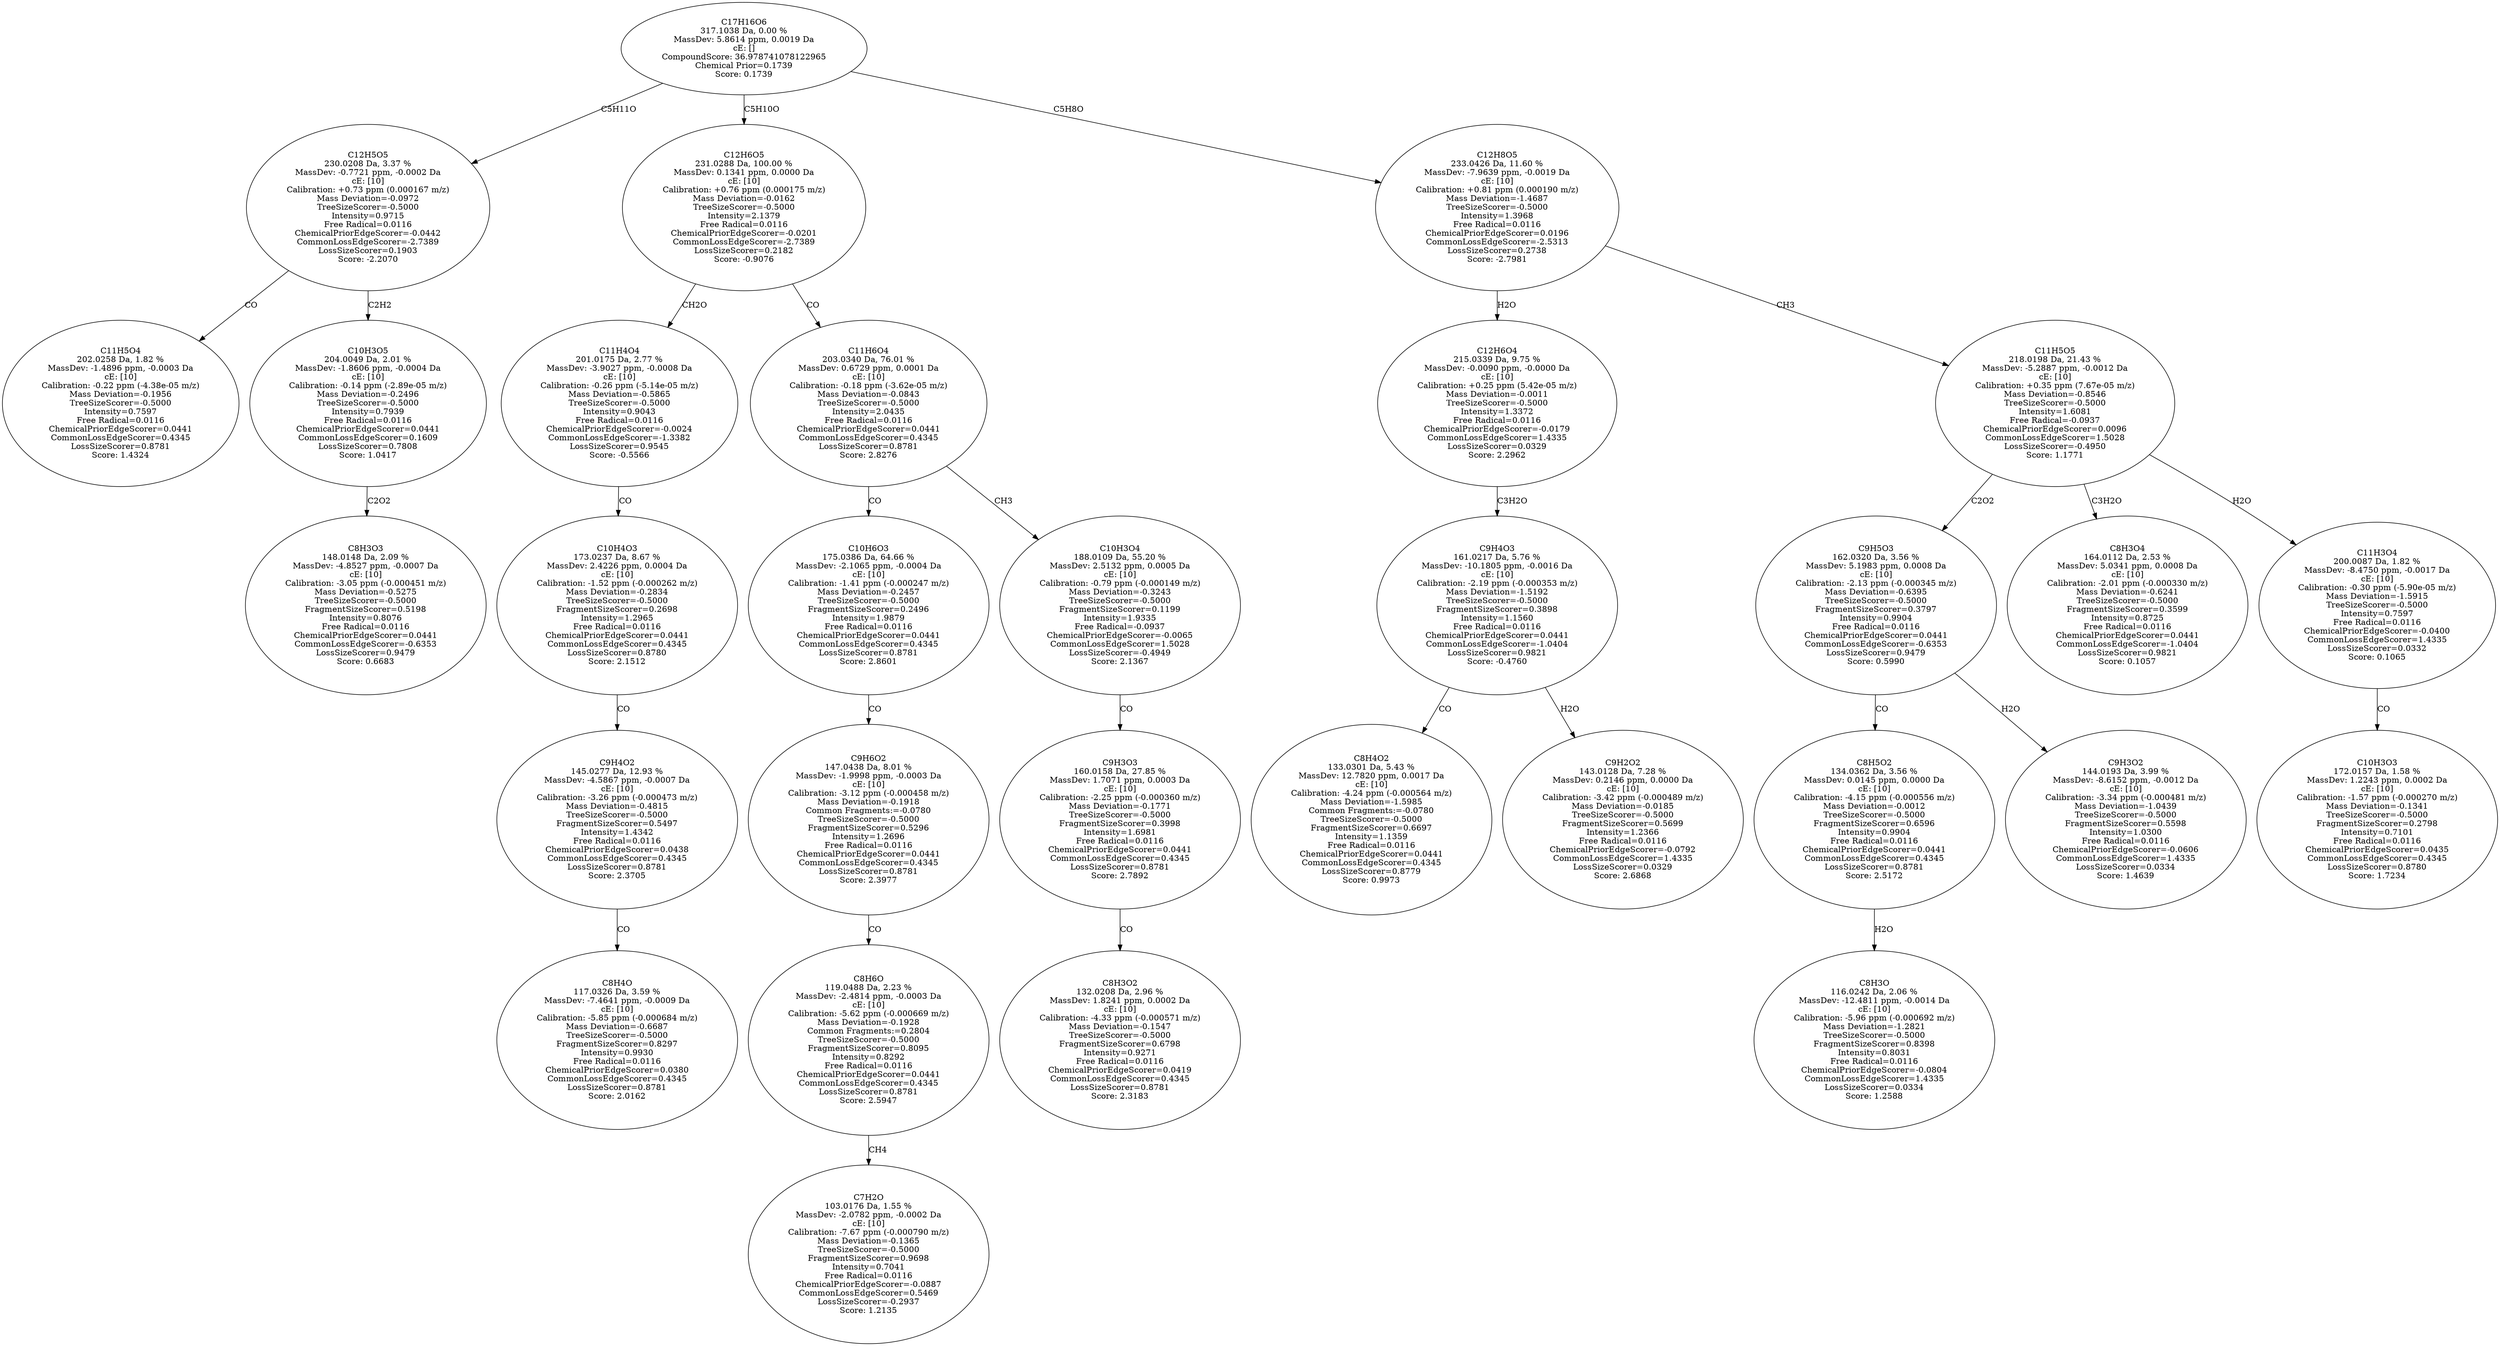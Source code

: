 strict digraph {
v1 [label="C11H5O4\n202.0258 Da, 1.82 %\nMassDev: -1.4896 ppm, -0.0003 Da\ncE: [10]\nCalibration: -0.22 ppm (-4.38e-05 m/z)\nMass Deviation=-0.1956\nTreeSizeScorer=-0.5000\nIntensity=0.7597\nFree Radical=0.0116\nChemicalPriorEdgeScorer=0.0441\nCommonLossEdgeScorer=0.4345\nLossSizeScorer=0.8781\nScore: 1.4324"];
v2 [label="C8H3O3\n148.0148 Da, 2.09 %\nMassDev: -4.8527 ppm, -0.0007 Da\ncE: [10]\nCalibration: -3.05 ppm (-0.000451 m/z)\nMass Deviation=-0.5275\nTreeSizeScorer=-0.5000\nFragmentSizeScorer=0.5198\nIntensity=0.8076\nFree Radical=0.0116\nChemicalPriorEdgeScorer=0.0441\nCommonLossEdgeScorer=-0.6353\nLossSizeScorer=0.9479\nScore: 0.6683"];
v3 [label="C10H3O5\n204.0049 Da, 2.01 %\nMassDev: -1.8606 ppm, -0.0004 Da\ncE: [10]\nCalibration: -0.14 ppm (-2.89e-05 m/z)\nMass Deviation=-0.2496\nTreeSizeScorer=-0.5000\nIntensity=0.7939\nFree Radical=0.0116\nChemicalPriorEdgeScorer=0.0441\nCommonLossEdgeScorer=0.1609\nLossSizeScorer=0.7808\nScore: 1.0417"];
v4 [label="C12H5O5\n230.0208 Da, 3.37 %\nMassDev: -0.7721 ppm, -0.0002 Da\ncE: [10]\nCalibration: +0.73 ppm (0.000167 m/z)\nMass Deviation=-0.0972\nTreeSizeScorer=-0.5000\nIntensity=0.9715\nFree Radical=0.0116\nChemicalPriorEdgeScorer=-0.0442\nCommonLossEdgeScorer=-2.7389\nLossSizeScorer=0.1903\nScore: -2.2070"];
v5 [label="C8H4O\n117.0326 Da, 3.59 %\nMassDev: -7.4641 ppm, -0.0009 Da\ncE: [10]\nCalibration: -5.85 ppm (-0.000684 m/z)\nMass Deviation=-0.6687\nTreeSizeScorer=-0.5000\nFragmentSizeScorer=0.8297\nIntensity=0.9930\nFree Radical=0.0116\nChemicalPriorEdgeScorer=0.0380\nCommonLossEdgeScorer=0.4345\nLossSizeScorer=0.8781\nScore: 2.0162"];
v6 [label="C9H4O2\n145.0277 Da, 12.93 %\nMassDev: -4.5867 ppm, -0.0007 Da\ncE: [10]\nCalibration: -3.26 ppm (-0.000473 m/z)\nMass Deviation=-0.4815\nTreeSizeScorer=-0.5000\nFragmentSizeScorer=0.5497\nIntensity=1.4342\nFree Radical=0.0116\nChemicalPriorEdgeScorer=0.0438\nCommonLossEdgeScorer=0.4345\nLossSizeScorer=0.8781\nScore: 2.3705"];
v7 [label="C10H4O3\n173.0237 Da, 8.67 %\nMassDev: 2.4226 ppm, 0.0004 Da\ncE: [10]\nCalibration: -1.52 ppm (-0.000262 m/z)\nMass Deviation=-0.2834\nTreeSizeScorer=-0.5000\nFragmentSizeScorer=0.2698\nIntensity=1.2965\nFree Radical=0.0116\nChemicalPriorEdgeScorer=0.0441\nCommonLossEdgeScorer=0.4345\nLossSizeScorer=0.8780\nScore: 2.1512"];
v8 [label="C11H4O4\n201.0175 Da, 2.77 %\nMassDev: -3.9027 ppm, -0.0008 Da\ncE: [10]\nCalibration: -0.26 ppm (-5.14e-05 m/z)\nMass Deviation=-0.5865\nTreeSizeScorer=-0.5000\nIntensity=0.9043\nFree Radical=0.0116\nChemicalPriorEdgeScorer=-0.0024\nCommonLossEdgeScorer=-1.3382\nLossSizeScorer=0.9545\nScore: -0.5566"];
v9 [label="C7H2O\n103.0176 Da, 1.55 %\nMassDev: -2.0782 ppm, -0.0002 Da\ncE: [10]\nCalibration: -7.67 ppm (-0.000790 m/z)\nMass Deviation=-0.1365\nTreeSizeScorer=-0.5000\nFragmentSizeScorer=0.9698\nIntensity=0.7041\nFree Radical=0.0116\nChemicalPriorEdgeScorer=-0.0887\nCommonLossEdgeScorer=0.5469\nLossSizeScorer=-0.2937\nScore: 1.2135"];
v10 [label="C8H6O\n119.0488 Da, 2.23 %\nMassDev: -2.4814 ppm, -0.0003 Da\ncE: [10]\nCalibration: -5.62 ppm (-0.000669 m/z)\nMass Deviation=-0.1928\nCommon Fragments:=0.2804\nTreeSizeScorer=-0.5000\nFragmentSizeScorer=0.8095\nIntensity=0.8292\nFree Radical=0.0116\nChemicalPriorEdgeScorer=0.0441\nCommonLossEdgeScorer=0.4345\nLossSizeScorer=0.8781\nScore: 2.5947"];
v11 [label="C9H6O2\n147.0438 Da, 8.01 %\nMassDev: -1.9998 ppm, -0.0003 Da\ncE: [10]\nCalibration: -3.12 ppm (-0.000458 m/z)\nMass Deviation=-0.1918\nCommon Fragments:=-0.0780\nTreeSizeScorer=-0.5000\nFragmentSizeScorer=0.5296\nIntensity=1.2696\nFree Radical=0.0116\nChemicalPriorEdgeScorer=0.0441\nCommonLossEdgeScorer=0.4345\nLossSizeScorer=0.8781\nScore: 2.3977"];
v12 [label="C10H6O3\n175.0386 Da, 64.66 %\nMassDev: -2.1065 ppm, -0.0004 Da\ncE: [10]\nCalibration: -1.41 ppm (-0.000247 m/z)\nMass Deviation=-0.2457\nTreeSizeScorer=-0.5000\nFragmentSizeScorer=0.2496\nIntensity=1.9879\nFree Radical=0.0116\nChemicalPriorEdgeScorer=0.0441\nCommonLossEdgeScorer=0.4345\nLossSizeScorer=0.8781\nScore: 2.8601"];
v13 [label="C8H3O2\n132.0208 Da, 2.96 %\nMassDev: 1.8241 ppm, 0.0002 Da\ncE: [10]\nCalibration: -4.33 ppm (-0.000571 m/z)\nMass Deviation=-0.1547\nTreeSizeScorer=-0.5000\nFragmentSizeScorer=0.6798\nIntensity=0.9271\nFree Radical=0.0116\nChemicalPriorEdgeScorer=0.0419\nCommonLossEdgeScorer=0.4345\nLossSizeScorer=0.8781\nScore: 2.3183"];
v14 [label="C9H3O3\n160.0158 Da, 27.85 %\nMassDev: 1.7071 ppm, 0.0003 Da\ncE: [10]\nCalibration: -2.25 ppm (-0.000360 m/z)\nMass Deviation=-0.1771\nTreeSizeScorer=-0.5000\nFragmentSizeScorer=0.3998\nIntensity=1.6981\nFree Radical=0.0116\nChemicalPriorEdgeScorer=0.0441\nCommonLossEdgeScorer=0.4345\nLossSizeScorer=0.8781\nScore: 2.7892"];
v15 [label="C10H3O4\n188.0109 Da, 55.20 %\nMassDev: 2.5132 ppm, 0.0005 Da\ncE: [10]\nCalibration: -0.79 ppm (-0.000149 m/z)\nMass Deviation=-0.3243\nTreeSizeScorer=-0.5000\nFragmentSizeScorer=0.1199\nIntensity=1.9335\nFree Radical=-0.0937\nChemicalPriorEdgeScorer=-0.0065\nCommonLossEdgeScorer=1.5028\nLossSizeScorer=-0.4949\nScore: 2.1367"];
v16 [label="C11H6O4\n203.0340 Da, 76.01 %\nMassDev: 0.6729 ppm, 0.0001 Da\ncE: [10]\nCalibration: -0.18 ppm (-3.62e-05 m/z)\nMass Deviation=-0.0843\nTreeSizeScorer=-0.5000\nIntensity=2.0435\nFree Radical=0.0116\nChemicalPriorEdgeScorer=0.0441\nCommonLossEdgeScorer=0.4345\nLossSizeScorer=0.8781\nScore: 2.8276"];
v17 [label="C12H6O5\n231.0288 Da, 100.00 %\nMassDev: 0.1341 ppm, 0.0000 Da\ncE: [10]\nCalibration: +0.76 ppm (0.000175 m/z)\nMass Deviation=-0.0162\nTreeSizeScorer=-0.5000\nIntensity=2.1379\nFree Radical=0.0116\nChemicalPriorEdgeScorer=-0.0201\nCommonLossEdgeScorer=-2.7389\nLossSizeScorer=0.2182\nScore: -0.9076"];
v18 [label="C8H4O2\n133.0301 Da, 5.43 %\nMassDev: 12.7820 ppm, 0.0017 Da\ncE: [10]\nCalibration: -4.24 ppm (-0.000564 m/z)\nMass Deviation=-1.5985\nCommon Fragments:=-0.0780\nTreeSizeScorer=-0.5000\nFragmentSizeScorer=0.6697\nIntensity=1.1359\nFree Radical=0.0116\nChemicalPriorEdgeScorer=0.0441\nCommonLossEdgeScorer=0.4345\nLossSizeScorer=0.8779\nScore: 0.9973"];
v19 [label="C9H2O2\n143.0128 Da, 7.28 %\nMassDev: 0.2146 ppm, 0.0000 Da\ncE: [10]\nCalibration: -3.42 ppm (-0.000489 m/z)\nMass Deviation=-0.0185\nTreeSizeScorer=-0.5000\nFragmentSizeScorer=0.5699\nIntensity=1.2366\nFree Radical=0.0116\nChemicalPriorEdgeScorer=-0.0792\nCommonLossEdgeScorer=1.4335\nLossSizeScorer=0.0329\nScore: 2.6868"];
v20 [label="C9H4O3\n161.0217 Da, 5.76 %\nMassDev: -10.1805 ppm, -0.0016 Da\ncE: [10]\nCalibration: -2.19 ppm (-0.000353 m/z)\nMass Deviation=-1.5192\nTreeSizeScorer=-0.5000\nFragmentSizeScorer=0.3898\nIntensity=1.1560\nFree Radical=0.0116\nChemicalPriorEdgeScorer=0.0441\nCommonLossEdgeScorer=-1.0404\nLossSizeScorer=0.9821\nScore: -0.4760"];
v21 [label="C12H6O4\n215.0339 Da, 9.75 %\nMassDev: -0.0090 ppm, -0.0000 Da\ncE: [10]\nCalibration: +0.25 ppm (5.42e-05 m/z)\nMass Deviation=-0.0011\nTreeSizeScorer=-0.5000\nIntensity=1.3372\nFree Radical=0.0116\nChemicalPriorEdgeScorer=-0.0179\nCommonLossEdgeScorer=1.4335\nLossSizeScorer=0.0329\nScore: 2.2962"];
v22 [label="C8H3O\n116.0242 Da, 2.06 %\nMassDev: -12.4811 ppm, -0.0014 Da\ncE: [10]\nCalibration: -5.96 ppm (-0.000692 m/z)\nMass Deviation=-1.2821\nTreeSizeScorer=-0.5000\nFragmentSizeScorer=0.8398\nIntensity=0.8031\nFree Radical=0.0116\nChemicalPriorEdgeScorer=-0.0804\nCommonLossEdgeScorer=1.4335\nLossSizeScorer=0.0334\nScore: 1.2588"];
v23 [label="C8H5O2\n134.0362 Da, 3.56 %\nMassDev: 0.0145 ppm, 0.0000 Da\ncE: [10]\nCalibration: -4.15 ppm (-0.000556 m/z)\nMass Deviation=-0.0012\nTreeSizeScorer=-0.5000\nFragmentSizeScorer=0.6596\nIntensity=0.9904\nFree Radical=0.0116\nChemicalPriorEdgeScorer=0.0441\nCommonLossEdgeScorer=0.4345\nLossSizeScorer=0.8781\nScore: 2.5172"];
v24 [label="C9H3O2\n144.0193 Da, 3.99 %\nMassDev: -8.6152 ppm, -0.0012 Da\ncE: [10]\nCalibration: -3.34 ppm (-0.000481 m/z)\nMass Deviation=-1.0439\nTreeSizeScorer=-0.5000\nFragmentSizeScorer=0.5598\nIntensity=1.0300\nFree Radical=0.0116\nChemicalPriorEdgeScorer=-0.0606\nCommonLossEdgeScorer=1.4335\nLossSizeScorer=0.0334\nScore: 1.4639"];
v25 [label="C9H5O3\n162.0320 Da, 3.56 %\nMassDev: 5.1983 ppm, 0.0008 Da\ncE: [10]\nCalibration: -2.13 ppm (-0.000345 m/z)\nMass Deviation=-0.6395\nTreeSizeScorer=-0.5000\nFragmentSizeScorer=0.3797\nIntensity=0.9904\nFree Radical=0.0116\nChemicalPriorEdgeScorer=0.0441\nCommonLossEdgeScorer=-0.6353\nLossSizeScorer=0.9479\nScore: 0.5990"];
v26 [label="C8H3O4\n164.0112 Da, 2.53 %\nMassDev: 5.0341 ppm, 0.0008 Da\ncE: [10]\nCalibration: -2.01 ppm (-0.000330 m/z)\nMass Deviation=-0.6241\nTreeSizeScorer=-0.5000\nFragmentSizeScorer=0.3599\nIntensity=0.8725\nFree Radical=0.0116\nChemicalPriorEdgeScorer=0.0441\nCommonLossEdgeScorer=-1.0404\nLossSizeScorer=0.9821\nScore: 0.1057"];
v27 [label="C10H3O3\n172.0157 Da, 1.58 %\nMassDev: 1.2243 ppm, 0.0002 Da\ncE: [10]\nCalibration: -1.57 ppm (-0.000270 m/z)\nMass Deviation=-0.1341\nTreeSizeScorer=-0.5000\nFragmentSizeScorer=0.2798\nIntensity=0.7101\nFree Radical=0.0116\nChemicalPriorEdgeScorer=0.0435\nCommonLossEdgeScorer=0.4345\nLossSizeScorer=0.8780\nScore: 1.7234"];
v28 [label="C11H3O4\n200.0087 Da, 1.82 %\nMassDev: -8.4750 ppm, -0.0017 Da\ncE: [10]\nCalibration: -0.30 ppm (-5.90e-05 m/z)\nMass Deviation=-1.5915\nTreeSizeScorer=-0.5000\nIntensity=0.7597\nFree Radical=0.0116\nChemicalPriorEdgeScorer=-0.0400\nCommonLossEdgeScorer=1.4335\nLossSizeScorer=0.0332\nScore: 0.1065"];
v29 [label="C11H5O5\n218.0198 Da, 21.43 %\nMassDev: -5.2887 ppm, -0.0012 Da\ncE: [10]\nCalibration: +0.35 ppm (7.67e-05 m/z)\nMass Deviation=-0.8546\nTreeSizeScorer=-0.5000\nIntensity=1.6081\nFree Radical=-0.0937\nChemicalPriorEdgeScorer=0.0096\nCommonLossEdgeScorer=1.5028\nLossSizeScorer=-0.4950\nScore: 1.1771"];
v30 [label="C12H8O5\n233.0426 Da, 11.60 %\nMassDev: -7.9639 ppm, -0.0019 Da\ncE: [10]\nCalibration: +0.81 ppm (0.000190 m/z)\nMass Deviation=-1.4687\nTreeSizeScorer=-0.5000\nIntensity=1.3968\nFree Radical=0.0116\nChemicalPriorEdgeScorer=0.0196\nCommonLossEdgeScorer=-2.5313\nLossSizeScorer=0.2738\nScore: -2.7981"];
v31 [label="C17H16O6\n317.1038 Da, 0.00 %\nMassDev: 5.8614 ppm, 0.0019 Da\ncE: []\nCompoundScore: 36.978741078122965\nChemical Prior=0.1739\nScore: 0.1739"];
v4 -> v1 [label="CO"];
v3 -> v2 [label="C2O2"];
v4 -> v3 [label="C2H2"];
v31 -> v4 [label="C5H11O"];
v6 -> v5 [label="CO"];
v7 -> v6 [label="CO"];
v8 -> v7 [label="CO"];
v17 -> v8 [label="CH2O"];
v10 -> v9 [label="CH4"];
v11 -> v10 [label="CO"];
v12 -> v11 [label="CO"];
v16 -> v12 [label="CO"];
v14 -> v13 [label="CO"];
v15 -> v14 [label="CO"];
v16 -> v15 [label="CH3"];
v17 -> v16 [label="CO"];
v31 -> v17 [label="C5H10O"];
v20 -> v18 [label="CO"];
v20 -> v19 [label="H2O"];
v21 -> v20 [label="C3H2O"];
v30 -> v21 [label="H2O"];
v23 -> v22 [label="H2O"];
v25 -> v23 [label="CO"];
v25 -> v24 [label="H2O"];
v29 -> v25 [label="C2O2"];
v29 -> v26 [label="C3H2O"];
v28 -> v27 [label="CO"];
v29 -> v28 [label="H2O"];
v30 -> v29 [label="CH3"];
v31 -> v30 [label="C5H8O"];
}
